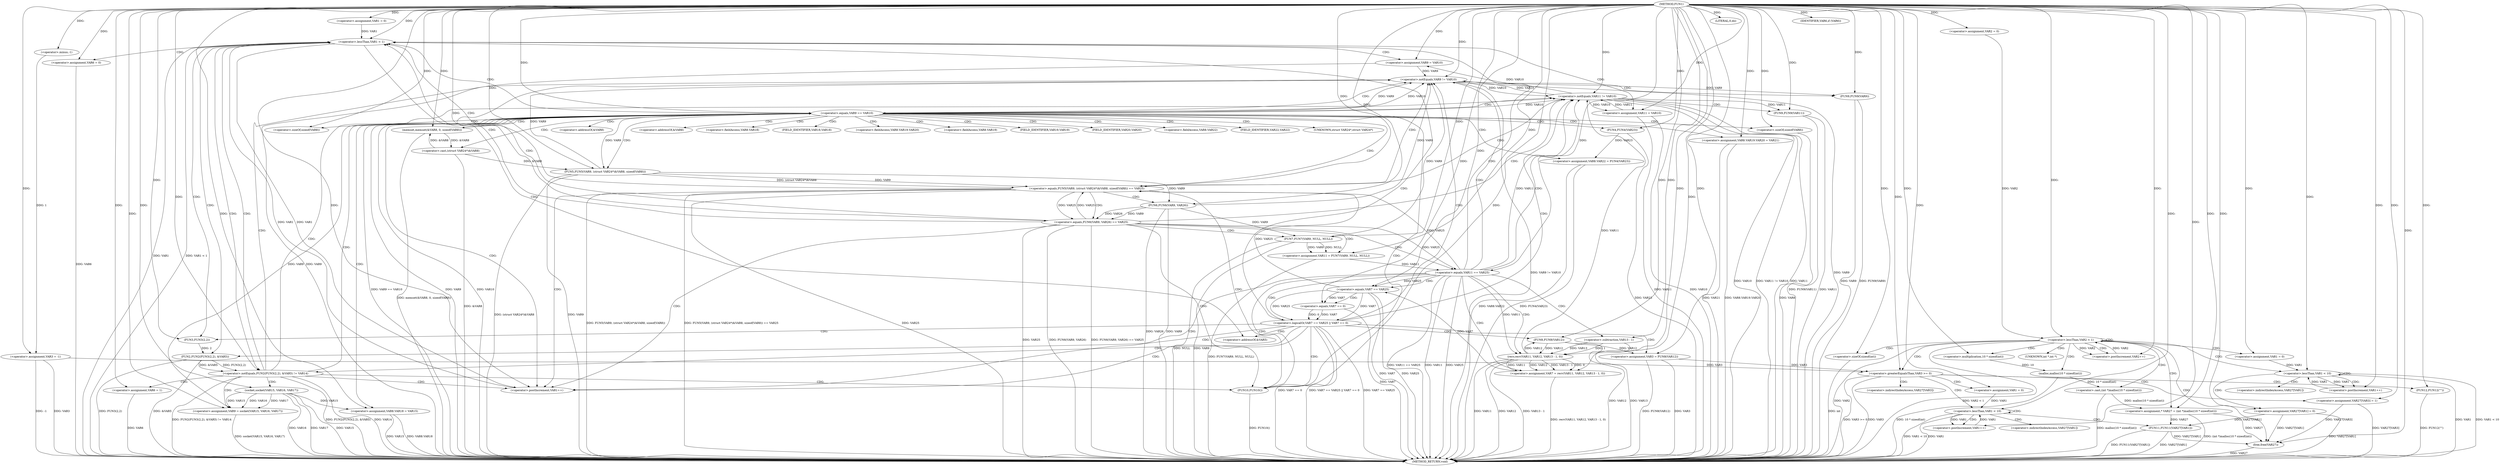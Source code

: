 digraph FUN1 {  
"1000100" [label = "(METHOD,FUN1)" ]
"1000330" [label = "(METHOD_RETURN,void)" ]
"1000105" [label = "(<operator>.assignment,VAR3 = -1)" ]
"1000107" [label = "(<operator>.minus,-1)" ]
"1000110" [label = "(<operator>.assignment,VAR1 = 0)" ]
"1000113" [label = "(<operator>.lessThan,VAR1 < 1)" ]
"1000116" [label = "(<operator>.postIncrement,VAR1++)" ]
"1000122" [label = "(<operator>.assignment,VAR6 = 0)" ]
"1000128" [label = "(<operator>.assignment,VAR9 = VAR10)" ]
"1000132" [label = "(<operator>.assignment,VAR11 = VAR10)" ]
"1000139" [label = "(<operator>.notEquals,FUN2(FUN3(2,2), &VAR5) != VAR14)" ]
"1000140" [label = "(FUN2,FUN2(FUN3(2,2), &VAR5))" ]
"1000141" [label = "(FUN3,FUN3(2,2))" ]
"1000149" [label = "(<operator>.assignment,VAR6 = 1)" ]
"1000152" [label = "(<operator>.assignment,VAR9 = socket(VAR15, VAR16, VAR17))" ]
"1000154" [label = "(socket,socket(VAR15, VAR16, VAR17))" ]
"1000159" [label = "(<operator>.equals,VAR9 == VAR10)" ]
"1000164" [label = "(memset,memset(&VAR8, 0, sizeof(VAR8)))" ]
"1000168" [label = "(<operator>.sizeOf,sizeof(VAR8))" ]
"1000170" [label = "(<operator>.assignment,VAR8.VAR18 = VAR15)" ]
"1000175" [label = "(<operator>.assignment,VAR8.VAR19.VAR20 = VAR21)" ]
"1000182" [label = "(<operator>.assignment,VAR8.VAR22 = FUN4(VAR23))" ]
"1000186" [label = "(FUN4,FUN4(VAR23))" ]
"1000189" [label = "(<operator>.equals,FUN5(VAR9, (struct VAR24*)&VAR8, sizeof(VAR8)) == VAR25)" ]
"1000190" [label = "(FUN5,FUN5(VAR9, (struct VAR24*)&VAR8, sizeof(VAR8)))" ]
"1000192" [label = "(<operator>.cast,(struct VAR24*)&VAR8)" ]
"1000196" [label = "(<operator>.sizeOf,sizeof(VAR8))" ]
"1000202" [label = "(<operator>.equals,FUN6(VAR9, VAR26) == VAR25)" ]
"1000203" [label = "(FUN6,FUN6(VAR9, VAR26))" ]
"1000209" [label = "(<operator>.assignment,VAR11 = FUN7(VAR9, NULL, NULL))" ]
"1000211" [label = "(FUN7,FUN7(VAR9, NULL, NULL))" ]
"1000216" [label = "(<operator>.equals,VAR11 == VAR25)" ]
"1000221" [label = "(<operator>.assignment,VAR7 = recv(VAR11, VAR12, VAR13 - 1, 0))" ]
"1000223" [label = "(recv,recv(VAR11, VAR12, VAR13 - 1, 0))" ]
"1000226" [label = "(<operator>.subtraction,VAR13 - 1)" ]
"1000231" [label = "(<operator>.logicalOr,VAR7 == VAR25 || VAR7 == 0)" ]
"1000232" [label = "(<operator>.equals,VAR7 == VAR25)" ]
"1000235" [label = "(<operator>.equals,VAR7 == 0)" ]
"1000240" [label = "(<operator>.assignment,VAR3 = FUN8(VAR12))" ]
"1000242" [label = "(FUN8,FUN8(VAR12))" ]
"1000244" [label = "(LITERAL,0,do)" ]
"1000246" [label = "(<operator>.notEquals,VAR9 != VAR10)" ]
"1000250" [label = "(FUN9,FUN9(VAR9))" ]
"1000253" [label = "(<operator>.notEquals,VAR11 != VAR10)" ]
"1000257" [label = "(FUN9,FUN9(VAR11))" ]
"1000260" [label = "(IDENTIFIER,VAR6,if (VAR6))" ]
"1000262" [label = "(FUN10,FUN10())" ]
"1000264" [label = "(<operator>.assignment,VAR2 = 0)" ]
"1000267" [label = "(<operator>.lessThan,VAR2 < 1)" ]
"1000270" [label = "(<operator>.postIncrement,VAR2++)" ]
"1000276" [label = "(<operator>.assignment,* VAR27 = (int *)malloc(10 * sizeof(int)))" ]
"1000278" [label = "(<operator>.cast,(int *)malloc(10 * sizeof(int)))" ]
"1000280" [label = "(malloc,malloc(10 * sizeof(int)))" ]
"1000281" [label = "(<operator>.multiplication,10 * sizeof(int))" ]
"1000283" [label = "(<operator>.sizeOf,sizeof(int))" ]
"1000286" [label = "(<operator>.assignment,VAR1 = 0)" ]
"1000289" [label = "(<operator>.lessThan,VAR1 < 10)" ]
"1000292" [label = "(<operator>.postIncrement,VAR1++)" ]
"1000295" [label = "(<operator>.assignment,VAR27[VAR1] = 0)" ]
"1000301" [label = "(<operator>.greaterEqualsThan,VAR3 >= 0)" ]
"1000305" [label = "(<operator>.assignment,VAR27[VAR3] = 1)" ]
"1000311" [label = "(<operator>.assignment,VAR1 = 0)" ]
"1000314" [label = "(<operator>.lessThan,VAR1 < 10)" ]
"1000317" [label = "(<operator>.postIncrement,VAR1++)" ]
"1000320" [label = "(FUN11,FUN11(VAR27[VAR1]))" ]
"1000326" [label = "(FUN12,FUN12(\"\"))" ]
"1000328" [label = "(free,free(VAR27))" ]
"1000144" [label = "(<operator>.addressOf,&VAR5)" ]
"1000165" [label = "(<operator>.addressOf,&VAR8)" ]
"1000171" [label = "(<operator>.fieldAccess,VAR8.VAR18)" ]
"1000173" [label = "(FIELD_IDENTIFIER,VAR18,VAR18)" ]
"1000176" [label = "(<operator>.fieldAccess,VAR8.VAR19.VAR20)" ]
"1000177" [label = "(<operator>.fieldAccess,VAR8.VAR19)" ]
"1000179" [label = "(FIELD_IDENTIFIER,VAR19,VAR19)" ]
"1000180" [label = "(FIELD_IDENTIFIER,VAR20,VAR20)" ]
"1000183" [label = "(<operator>.fieldAccess,VAR8.VAR22)" ]
"1000185" [label = "(FIELD_IDENTIFIER,VAR22,VAR22)" ]
"1000193" [label = "(UNKNOWN,struct VAR24*,struct VAR24*)" ]
"1000194" [label = "(<operator>.addressOf,&VAR8)" ]
"1000279" [label = "(UNKNOWN,int *,int *)" ]
"1000296" [label = "(<operator>.indirectIndexAccess,VAR27[VAR1])" ]
"1000306" [label = "(<operator>.indirectIndexAccess,VAR27[VAR3])" ]
"1000321" [label = "(<operator>.indirectIndexAccess,VAR27[VAR1])" ]
  "1000253" -> "1000330"  [ label = "DDG: VAR10"] 
  "1000328" -> "1000330"  [ label = "DDG: VAR27"] 
  "1000326" -> "1000330"  [ label = "DDG: FUN12(\"\")"] 
  "1000159" -> "1000330"  [ label = "DDG: VAR9 == VAR10"] 
  "1000164" -> "1000330"  [ label = "DDG: memset(&VAR8, 0, sizeof(VAR8))"] 
  "1000182" -> "1000330"  [ label = "DDG: FUN4(VAR23)"] 
  "1000186" -> "1000330"  [ label = "DDG: VAR23"] 
  "1000223" -> "1000330"  [ label = "DDG: VAR12"] 
  "1000250" -> "1000330"  [ label = "DDG: VAR9"] 
  "1000192" -> "1000330"  [ label = "DDG: &VAR8"] 
  "1000226" -> "1000330"  [ label = "DDG: VAR13"] 
  "1000221" -> "1000330"  [ label = "DDG: recv(VAR11, VAR12, VAR13 - 1, 0)"] 
  "1000314" -> "1000330"  [ label = "DDG: VAR1"] 
  "1000283" -> "1000330"  [ label = "DDG: int"] 
  "1000105" -> "1000330"  [ label = "DDG: -1"] 
  "1000235" -> "1000330"  [ label = "DDG: VAR7"] 
  "1000232" -> "1000330"  [ label = "DDG: VAR7"] 
  "1000253" -> "1000330"  [ label = "DDG: VAR11 != VAR10"] 
  "1000289" -> "1000330"  [ label = "DDG: VAR1"] 
  "1000231" -> "1000330"  [ label = "DDG: VAR7 == 0"] 
  "1000278" -> "1000330"  [ label = "DDG: malloc(10 * sizeof(int))"] 
  "1000189" -> "1000330"  [ label = "DDG: FUN5(VAR9, (struct VAR24*)&VAR8, sizeof(VAR8))"] 
  "1000216" -> "1000330"  [ label = "DDG: VAR11 == VAR25"] 
  "1000295" -> "1000330"  [ label = "DDG: VAR27[VAR1]"] 
  "1000154" -> "1000330"  [ label = "DDG: VAR17"] 
  "1000223" -> "1000330"  [ label = "DDG: VAR13 - 1"] 
  "1000216" -> "1000330"  [ label = "DDG: VAR11"] 
  "1000113" -> "1000330"  [ label = "DDG: VAR1"] 
  "1000159" -> "1000330"  [ label = "DDG: VAR9"] 
  "1000211" -> "1000330"  [ label = "DDG: NULL"] 
  "1000253" -> "1000330"  [ label = "DDG: VAR11"] 
  "1000189" -> "1000330"  [ label = "DDG: FUN5(VAR9, (struct VAR24*)&VAR8, sizeof(VAR8)) == VAR25"] 
  "1000202" -> "1000330"  [ label = "DDG: VAR25"] 
  "1000122" -> "1000330"  [ label = "DDG: VAR6"] 
  "1000140" -> "1000330"  [ label = "DDG: FUN3(2,2)"] 
  "1000139" -> "1000330"  [ label = "DDG: FUN2(FUN3(2,2), &VAR5) != VAR14"] 
  "1000139" -> "1000330"  [ label = "DDG: FUN2(FUN3(2,2), &VAR5)"] 
  "1000267" -> "1000330"  [ label = "DDG: VAR2"] 
  "1000128" -> "1000330"  [ label = "DDG: VAR9"] 
  "1000154" -> "1000330"  [ label = "DDG: VAR15"] 
  "1000140" -> "1000330"  [ label = "DDG: &VAR5"] 
  "1000289" -> "1000330"  [ label = "DDG: VAR1 < 10"] 
  "1000267" -> "1000330"  [ label = "DDG: VAR2 < 1"] 
  "1000132" -> "1000330"  [ label = "DDG: VAR10"] 
  "1000175" -> "1000330"  [ label = "DDG: VAR21"] 
  "1000301" -> "1000330"  [ label = "DDG: VAR3 >= 0"] 
  "1000190" -> "1000330"  [ label = "DDG: VAR9"] 
  "1000216" -> "1000330"  [ label = "DDG: VAR25"] 
  "1000202" -> "1000330"  [ label = "DDG: FUN6(VAR9, VAR26)"] 
  "1000175" -> "1000330"  [ label = "DDG: VAR8.VAR19.VAR20"] 
  "1000257" -> "1000330"  [ label = "DDG: VAR11"] 
  "1000305" -> "1000330"  [ label = "DDG: VAR27[VAR3]"] 
  "1000301" -> "1000330"  [ label = "DDG: VAR3"] 
  "1000231" -> "1000330"  [ label = "DDG: VAR7 == VAR25 || VAR7 == 0"] 
  "1000276" -> "1000330"  [ label = "DDG: (int *)malloc(10 * sizeof(int))"] 
  "1000132" -> "1000330"  [ label = "DDG: VAR11"] 
  "1000211" -> "1000330"  [ label = "DDG: VAR9"] 
  "1000262" -> "1000330"  [ label = "DDG: FUN10()"] 
  "1000152" -> "1000330"  [ label = "DDG: socket(VAR15, VAR16, VAR17)"] 
  "1000196" -> "1000330"  [ label = "DDG: VAR8"] 
  "1000231" -> "1000330"  [ label = "DDG: VAR7 == VAR25"] 
  "1000113" -> "1000330"  [ label = "DDG: VAR1 < 1"] 
  "1000209" -> "1000330"  [ label = "DDG: FUN7(VAR9, NULL, NULL)"] 
  "1000280" -> "1000330"  [ label = "DDG: 10 * sizeof(int)"] 
  "1000232" -> "1000330"  [ label = "DDG: VAR25"] 
  "1000240" -> "1000330"  [ label = "DDG: FUN8(VAR12)"] 
  "1000170" -> "1000330"  [ label = "DDG: VAR8.VAR18"] 
  "1000149" -> "1000330"  [ label = "DDG: VAR6"] 
  "1000257" -> "1000330"  [ label = "DDG: FUN9(VAR11)"] 
  "1000250" -> "1000330"  [ label = "DDG: FUN9(VAR9)"] 
  "1000320" -> "1000330"  [ label = "DDG: VAR27[VAR1]"] 
  "1000154" -> "1000330"  [ label = "DDG: VAR16"] 
  "1000203" -> "1000330"  [ label = "DDG: VAR26"] 
  "1000320" -> "1000330"  [ label = "DDG: FUN11(VAR27[VAR1])"] 
  "1000246" -> "1000330"  [ label = "DDG: VAR9 != VAR10"] 
  "1000314" -> "1000330"  [ label = "DDG: VAR1 < 10"] 
  "1000139" -> "1000330"  [ label = "DDG: VAR14"] 
  "1000240" -> "1000330"  [ label = "DDG: VAR3"] 
  "1000159" -> "1000330"  [ label = "DDG: VAR10"] 
  "1000182" -> "1000330"  [ label = "DDG: VAR8.VAR22"] 
  "1000190" -> "1000330"  [ label = "DDG: (struct VAR24*)&VAR8"] 
  "1000170" -> "1000330"  [ label = "DDG: VAR15"] 
  "1000242" -> "1000330"  [ label = "DDG: VAR12"] 
  "1000105" -> "1000330"  [ label = "DDG: VAR3"] 
  "1000246" -> "1000330"  [ label = "DDG: VAR9"] 
  "1000223" -> "1000330"  [ label = "DDG: VAR11"] 
  "1000202" -> "1000330"  [ label = "DDG: FUN6(VAR9, VAR26) == VAR25"] 
  "1000203" -> "1000330"  [ label = "DDG: VAR9"] 
  "1000189" -> "1000330"  [ label = "DDG: VAR25"] 
  "1000107" -> "1000105"  [ label = "DDG: 1"] 
  "1000100" -> "1000105"  [ label = "DDG: "] 
  "1000100" -> "1000107"  [ label = "DDG: "] 
  "1000100" -> "1000110"  [ label = "DDG: "] 
  "1000116" -> "1000113"  [ label = "DDG: VAR1"] 
  "1000110" -> "1000113"  [ label = "DDG: VAR1"] 
  "1000100" -> "1000113"  [ label = "DDG: "] 
  "1000113" -> "1000116"  [ label = "DDG: VAR1"] 
  "1000100" -> "1000116"  [ label = "DDG: "] 
  "1000100" -> "1000122"  [ label = "DDG: "] 
  "1000253" -> "1000128"  [ label = "DDG: VAR10"] 
  "1000100" -> "1000128"  [ label = "DDG: "] 
  "1000100" -> "1000132"  [ label = "DDG: "] 
  "1000253" -> "1000132"  [ label = "DDG: VAR10"] 
  "1000140" -> "1000139"  [ label = "DDG: FUN3(2,2)"] 
  "1000140" -> "1000139"  [ label = "DDG: &VAR5"] 
  "1000141" -> "1000140"  [ label = "DDG: 2"] 
  "1000100" -> "1000141"  [ label = "DDG: "] 
  "1000100" -> "1000139"  [ label = "DDG: "] 
  "1000100" -> "1000149"  [ label = "DDG: "] 
  "1000154" -> "1000152"  [ label = "DDG: VAR15"] 
  "1000154" -> "1000152"  [ label = "DDG: VAR16"] 
  "1000154" -> "1000152"  [ label = "DDG: VAR17"] 
  "1000100" -> "1000152"  [ label = "DDG: "] 
  "1000100" -> "1000154"  [ label = "DDG: "] 
  "1000152" -> "1000159"  [ label = "DDG: VAR9"] 
  "1000100" -> "1000159"  [ label = "DDG: "] 
  "1000253" -> "1000159"  [ label = "DDG: VAR10"] 
  "1000192" -> "1000164"  [ label = "DDG: &VAR8"] 
  "1000100" -> "1000164"  [ label = "DDG: "] 
  "1000100" -> "1000168"  [ label = "DDG: "] 
  "1000154" -> "1000170"  [ label = "DDG: VAR15"] 
  "1000100" -> "1000170"  [ label = "DDG: "] 
  "1000100" -> "1000175"  [ label = "DDG: "] 
  "1000186" -> "1000182"  [ label = "DDG: VAR23"] 
  "1000100" -> "1000186"  [ label = "DDG: "] 
  "1000190" -> "1000189"  [ label = "DDG: VAR9"] 
  "1000190" -> "1000189"  [ label = "DDG: (struct VAR24*)&VAR8"] 
  "1000159" -> "1000190"  [ label = "DDG: VAR9"] 
  "1000100" -> "1000190"  [ label = "DDG: "] 
  "1000192" -> "1000190"  [ label = "DDG: &VAR8"] 
  "1000164" -> "1000192"  [ label = "DDG: &VAR8"] 
  "1000100" -> "1000196"  [ label = "DDG: "] 
  "1000202" -> "1000189"  [ label = "DDG: VAR25"] 
  "1000216" -> "1000189"  [ label = "DDG: VAR25"] 
  "1000232" -> "1000189"  [ label = "DDG: VAR25"] 
  "1000100" -> "1000189"  [ label = "DDG: "] 
  "1000203" -> "1000202"  [ label = "DDG: VAR9"] 
  "1000203" -> "1000202"  [ label = "DDG: VAR26"] 
  "1000190" -> "1000203"  [ label = "DDG: VAR9"] 
  "1000100" -> "1000203"  [ label = "DDG: "] 
  "1000189" -> "1000202"  [ label = "DDG: VAR25"] 
  "1000100" -> "1000202"  [ label = "DDG: "] 
  "1000211" -> "1000209"  [ label = "DDG: VAR9"] 
  "1000211" -> "1000209"  [ label = "DDG: NULL"] 
  "1000100" -> "1000209"  [ label = "DDG: "] 
  "1000203" -> "1000211"  [ label = "DDG: VAR9"] 
  "1000100" -> "1000211"  [ label = "DDG: "] 
  "1000209" -> "1000216"  [ label = "DDG: VAR11"] 
  "1000100" -> "1000216"  [ label = "DDG: "] 
  "1000202" -> "1000216"  [ label = "DDG: VAR25"] 
  "1000223" -> "1000221"  [ label = "DDG: VAR11"] 
  "1000223" -> "1000221"  [ label = "DDG: VAR12"] 
  "1000223" -> "1000221"  [ label = "DDG: VAR13 - 1"] 
  "1000223" -> "1000221"  [ label = "DDG: 0"] 
  "1000100" -> "1000221"  [ label = "DDG: "] 
  "1000216" -> "1000223"  [ label = "DDG: VAR11"] 
  "1000100" -> "1000223"  [ label = "DDG: "] 
  "1000242" -> "1000223"  [ label = "DDG: VAR12"] 
  "1000226" -> "1000223"  [ label = "DDG: VAR13"] 
  "1000226" -> "1000223"  [ label = "DDG: 1"] 
  "1000100" -> "1000226"  [ label = "DDG: "] 
  "1000232" -> "1000231"  [ label = "DDG: VAR7"] 
  "1000232" -> "1000231"  [ label = "DDG: VAR25"] 
  "1000221" -> "1000232"  [ label = "DDG: VAR7"] 
  "1000100" -> "1000232"  [ label = "DDG: "] 
  "1000216" -> "1000232"  [ label = "DDG: VAR25"] 
  "1000235" -> "1000231"  [ label = "DDG: VAR7"] 
  "1000235" -> "1000231"  [ label = "DDG: 0"] 
  "1000232" -> "1000235"  [ label = "DDG: VAR7"] 
  "1000100" -> "1000235"  [ label = "DDG: "] 
  "1000242" -> "1000240"  [ label = "DDG: VAR12"] 
  "1000100" -> "1000240"  [ label = "DDG: "] 
  "1000223" -> "1000242"  [ label = "DDG: VAR12"] 
  "1000100" -> "1000242"  [ label = "DDG: "] 
  "1000100" -> "1000244"  [ label = "DDG: "] 
  "1000159" -> "1000246"  [ label = "DDG: VAR9"] 
  "1000128" -> "1000246"  [ label = "DDG: VAR9"] 
  "1000190" -> "1000246"  [ label = "DDG: VAR9"] 
  "1000211" -> "1000246"  [ label = "DDG: VAR9"] 
  "1000203" -> "1000246"  [ label = "DDG: VAR9"] 
  "1000100" -> "1000246"  [ label = "DDG: "] 
  "1000159" -> "1000246"  [ label = "DDG: VAR10"] 
  "1000253" -> "1000246"  [ label = "DDG: VAR10"] 
  "1000246" -> "1000250"  [ label = "DDG: VAR9"] 
  "1000100" -> "1000250"  [ label = "DDG: "] 
  "1000216" -> "1000253"  [ label = "DDG: VAR11"] 
  "1000132" -> "1000253"  [ label = "DDG: VAR11"] 
  "1000223" -> "1000253"  [ label = "DDG: VAR11"] 
  "1000100" -> "1000253"  [ label = "DDG: "] 
  "1000246" -> "1000253"  [ label = "DDG: VAR10"] 
  "1000253" -> "1000257"  [ label = "DDG: VAR11"] 
  "1000100" -> "1000257"  [ label = "DDG: "] 
  "1000100" -> "1000260"  [ label = "DDG: "] 
  "1000100" -> "1000262"  [ label = "DDG: "] 
  "1000100" -> "1000264"  [ label = "DDG: "] 
  "1000264" -> "1000267"  [ label = "DDG: VAR2"] 
  "1000270" -> "1000267"  [ label = "DDG: VAR2"] 
  "1000100" -> "1000267"  [ label = "DDG: "] 
  "1000267" -> "1000270"  [ label = "DDG: VAR2"] 
  "1000100" -> "1000270"  [ label = "DDG: "] 
  "1000278" -> "1000276"  [ label = "DDG: malloc(10 * sizeof(int))"] 
  "1000100" -> "1000276"  [ label = "DDG: "] 
  "1000280" -> "1000278"  [ label = "DDG: 10 * sizeof(int)"] 
  "1000281" -> "1000280"  [ label = "DDG: 10"] 
  "1000100" -> "1000281"  [ label = "DDG: "] 
  "1000100" -> "1000283"  [ label = "DDG: "] 
  "1000100" -> "1000286"  [ label = "DDG: "] 
  "1000292" -> "1000289"  [ label = "DDG: VAR1"] 
  "1000286" -> "1000289"  [ label = "DDG: VAR1"] 
  "1000100" -> "1000289"  [ label = "DDG: "] 
  "1000289" -> "1000292"  [ label = "DDG: VAR1"] 
  "1000100" -> "1000292"  [ label = "DDG: "] 
  "1000100" -> "1000295"  [ label = "DDG: "] 
  "1000240" -> "1000301"  [ label = "DDG: VAR3"] 
  "1000105" -> "1000301"  [ label = "DDG: VAR3"] 
  "1000100" -> "1000301"  [ label = "DDG: "] 
  "1000100" -> "1000305"  [ label = "DDG: "] 
  "1000100" -> "1000311"  [ label = "DDG: "] 
  "1000311" -> "1000314"  [ label = "DDG: VAR1"] 
  "1000317" -> "1000314"  [ label = "DDG: VAR1"] 
  "1000100" -> "1000314"  [ label = "DDG: "] 
  "1000314" -> "1000317"  [ label = "DDG: VAR1"] 
  "1000100" -> "1000317"  [ label = "DDG: "] 
  "1000295" -> "1000320"  [ label = "DDG: VAR27[VAR1]"] 
  "1000276" -> "1000320"  [ label = "DDG: VAR27"] 
  "1000100" -> "1000326"  [ label = "DDG: "] 
  "1000295" -> "1000328"  [ label = "DDG: VAR27[VAR1]"] 
  "1000305" -> "1000328"  [ label = "DDG: VAR27[VAR3]"] 
  "1000276" -> "1000328"  [ label = "DDG: VAR27"] 
  "1000320" -> "1000328"  [ label = "DDG: VAR27[VAR1]"] 
  "1000100" -> "1000328"  [ label = "DDG: "] 
  "1000113" -> "1000128"  [ label = "CDG: "] 
  "1000113" -> "1000141"  [ label = "CDG: "] 
  "1000113" -> "1000139"  [ label = "CDG: "] 
  "1000113" -> "1000144"  [ label = "CDG: "] 
  "1000113" -> "1000122"  [ label = "CDG: "] 
  "1000113" -> "1000132"  [ label = "CDG: "] 
  "1000113" -> "1000140"  [ label = "CDG: "] 
  "1000139" -> "1000149"  [ label = "CDG: "] 
  "1000139" -> "1000154"  [ label = "CDG: "] 
  "1000139" -> "1000152"  [ label = "CDG: "] 
  "1000139" -> "1000159"  [ label = "CDG: "] 
  "1000139" -> "1000116"  [ label = "CDG: "] 
  "1000139" -> "1000246"  [ label = "CDG: "] 
  "1000139" -> "1000253"  [ label = "CDG: "] 
  "1000139" -> "1000113"  [ label = "CDG: "] 
  "1000139" -> "1000262"  [ label = "CDG: "] 
  "1000159" -> "1000164"  [ label = "CDG: "] 
  "1000159" -> "1000182"  [ label = "CDG: "] 
  "1000159" -> "1000180"  [ label = "CDG: "] 
  "1000159" -> "1000183"  [ label = "CDG: "] 
  "1000159" -> "1000165"  [ label = "CDG: "] 
  "1000159" -> "1000190"  [ label = "CDG: "] 
  "1000159" -> "1000175"  [ label = "CDG: "] 
  "1000159" -> "1000179"  [ label = "CDG: "] 
  "1000159" -> "1000194"  [ label = "CDG: "] 
  "1000159" -> "1000192"  [ label = "CDG: "] 
  "1000159" -> "1000176"  [ label = "CDG: "] 
  "1000159" -> "1000185"  [ label = "CDG: "] 
  "1000159" -> "1000186"  [ label = "CDG: "] 
  "1000159" -> "1000189"  [ label = "CDG: "] 
  "1000159" -> "1000196"  [ label = "CDG: "] 
  "1000159" -> "1000168"  [ label = "CDG: "] 
  "1000159" -> "1000173"  [ label = "CDG: "] 
  "1000159" -> "1000170"  [ label = "CDG: "] 
  "1000159" -> "1000171"  [ label = "CDG: "] 
  "1000159" -> "1000193"  [ label = "CDG: "] 
  "1000159" -> "1000177"  [ label = "CDG: "] 
  "1000159" -> "1000116"  [ label = "CDG: "] 
  "1000159" -> "1000246"  [ label = "CDG: "] 
  "1000159" -> "1000253"  [ label = "CDG: "] 
  "1000159" -> "1000113"  [ label = "CDG: "] 
  "1000159" -> "1000262"  [ label = "CDG: "] 
  "1000189" -> "1000203"  [ label = "CDG: "] 
  "1000189" -> "1000202"  [ label = "CDG: "] 
  "1000189" -> "1000116"  [ label = "CDG: "] 
  "1000189" -> "1000246"  [ label = "CDG: "] 
  "1000189" -> "1000253"  [ label = "CDG: "] 
  "1000189" -> "1000113"  [ label = "CDG: "] 
  "1000189" -> "1000262"  [ label = "CDG: "] 
  "1000202" -> "1000211"  [ label = "CDG: "] 
  "1000202" -> "1000216"  [ label = "CDG: "] 
  "1000202" -> "1000209"  [ label = "CDG: "] 
  "1000202" -> "1000116"  [ label = "CDG: "] 
  "1000202" -> "1000246"  [ label = "CDG: "] 
  "1000202" -> "1000253"  [ label = "CDG: "] 
  "1000202" -> "1000113"  [ label = "CDG: "] 
  "1000202" -> "1000262"  [ label = "CDG: "] 
  "1000216" -> "1000221"  [ label = "CDG: "] 
  "1000216" -> "1000226"  [ label = "CDG: "] 
  "1000216" -> "1000232"  [ label = "CDG: "] 
  "1000216" -> "1000231"  [ label = "CDG: "] 
  "1000216" -> "1000223"  [ label = "CDG: "] 
  "1000216" -> "1000116"  [ label = "CDG: "] 
  "1000216" -> "1000246"  [ label = "CDG: "] 
  "1000216" -> "1000253"  [ label = "CDG: "] 
  "1000216" -> "1000113"  [ label = "CDG: "] 
  "1000216" -> "1000262"  [ label = "CDG: "] 
  "1000231" -> "1000242"  [ label = "CDG: "] 
  "1000231" -> "1000240"  [ label = "CDG: "] 
  "1000231" -> "1000141"  [ label = "CDG: "] 
  "1000231" -> "1000139"  [ label = "CDG: "] 
  "1000231" -> "1000144"  [ label = "CDG: "] 
  "1000231" -> "1000116"  [ label = "CDG: "] 
  "1000231" -> "1000246"  [ label = "CDG: "] 
  "1000231" -> "1000253"  [ label = "CDG: "] 
  "1000231" -> "1000113"  [ label = "CDG: "] 
  "1000231" -> "1000140"  [ label = "CDG: "] 
  "1000231" -> "1000262"  [ label = "CDG: "] 
  "1000232" -> "1000235"  [ label = "CDG: "] 
  "1000246" -> "1000250"  [ label = "CDG: "] 
  "1000253" -> "1000257"  [ label = "CDG: "] 
  "1000267" -> "1000276"  [ label = "CDG: "] 
  "1000267" -> "1000281"  [ label = "CDG: "] 
  "1000267" -> "1000289"  [ label = "CDG: "] 
  "1000267" -> "1000270"  [ label = "CDG: "] 
  "1000267" -> "1000279"  [ label = "CDG: "] 
  "1000267" -> "1000286"  [ label = "CDG: "] 
  "1000267" -> "1000283"  [ label = "CDG: "] 
  "1000267" -> "1000328"  [ label = "CDG: "] 
  "1000267" -> "1000280"  [ label = "CDG: "] 
  "1000267" -> "1000267"  [ label = "CDG: "] 
  "1000267" -> "1000278"  [ label = "CDG: "] 
  "1000267" -> "1000301"  [ label = "CDG: "] 
  "1000289" -> "1000289"  [ label = "CDG: "] 
  "1000289" -> "1000295"  [ label = "CDG: "] 
  "1000289" -> "1000292"  [ label = "CDG: "] 
  "1000289" -> "1000296"  [ label = "CDG: "] 
  "1000301" -> "1000305"  [ label = "CDG: "] 
  "1000301" -> "1000326"  [ label = "CDG: "] 
  "1000301" -> "1000314"  [ label = "CDG: "] 
  "1000301" -> "1000311"  [ label = "CDG: "] 
  "1000301" -> "1000306"  [ label = "CDG: "] 
  "1000314" -> "1000321"  [ label = "CDG: "] 
  "1000314" -> "1000314"  [ label = "CDG: "] 
  "1000314" -> "1000320"  [ label = "CDG: "] 
  "1000314" -> "1000317"  [ label = "CDG: "] 
}
